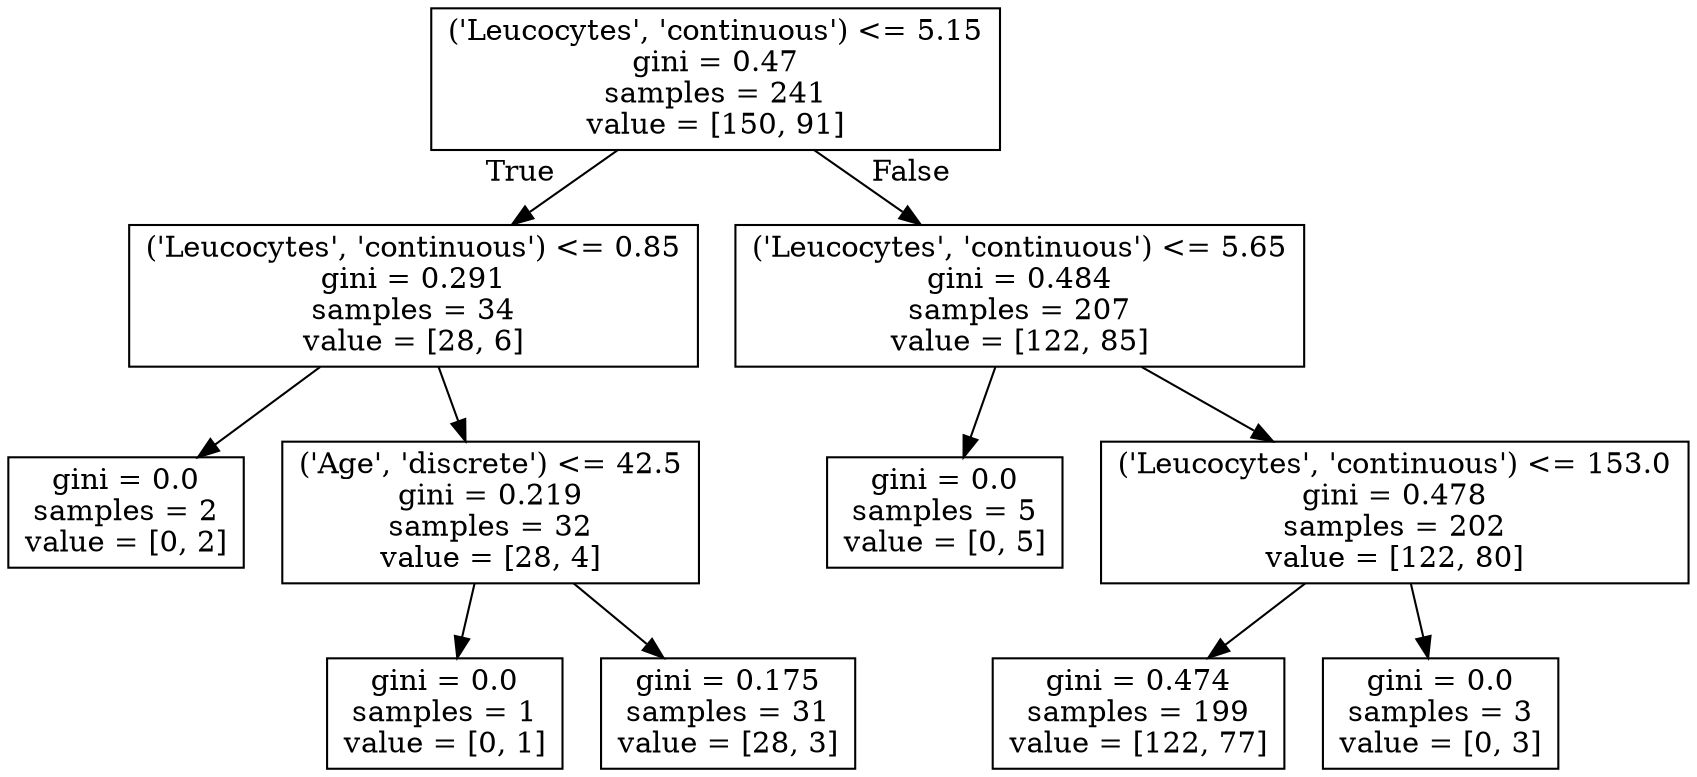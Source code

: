 digraph Tree {
node [shape=box] ;
0 [label="('Leucocytes', 'continuous') <= 5.15\ngini = 0.47\nsamples = 241\nvalue = [150, 91]"] ;
1 [label="('Leucocytes', 'continuous') <= 0.85\ngini = 0.291\nsamples = 34\nvalue = [28, 6]"] ;
0 -> 1 [labeldistance=2.5, labelangle=45, headlabel="True"] ;
2 [label="gini = 0.0\nsamples = 2\nvalue = [0, 2]"] ;
1 -> 2 ;
3 [label="('Age', 'discrete') <= 42.5\ngini = 0.219\nsamples = 32\nvalue = [28, 4]"] ;
1 -> 3 ;
4 [label="gini = 0.0\nsamples = 1\nvalue = [0, 1]"] ;
3 -> 4 ;
5 [label="gini = 0.175\nsamples = 31\nvalue = [28, 3]"] ;
3 -> 5 ;
6 [label="('Leucocytes', 'continuous') <= 5.65\ngini = 0.484\nsamples = 207\nvalue = [122, 85]"] ;
0 -> 6 [labeldistance=2.5, labelangle=-45, headlabel="False"] ;
7 [label="gini = 0.0\nsamples = 5\nvalue = [0, 5]"] ;
6 -> 7 ;
8 [label="('Leucocytes', 'continuous') <= 153.0\ngini = 0.478\nsamples = 202\nvalue = [122, 80]"] ;
6 -> 8 ;
9 [label="gini = 0.474\nsamples = 199\nvalue = [122, 77]"] ;
8 -> 9 ;
10 [label="gini = 0.0\nsamples = 3\nvalue = [0, 3]"] ;
8 -> 10 ;
}